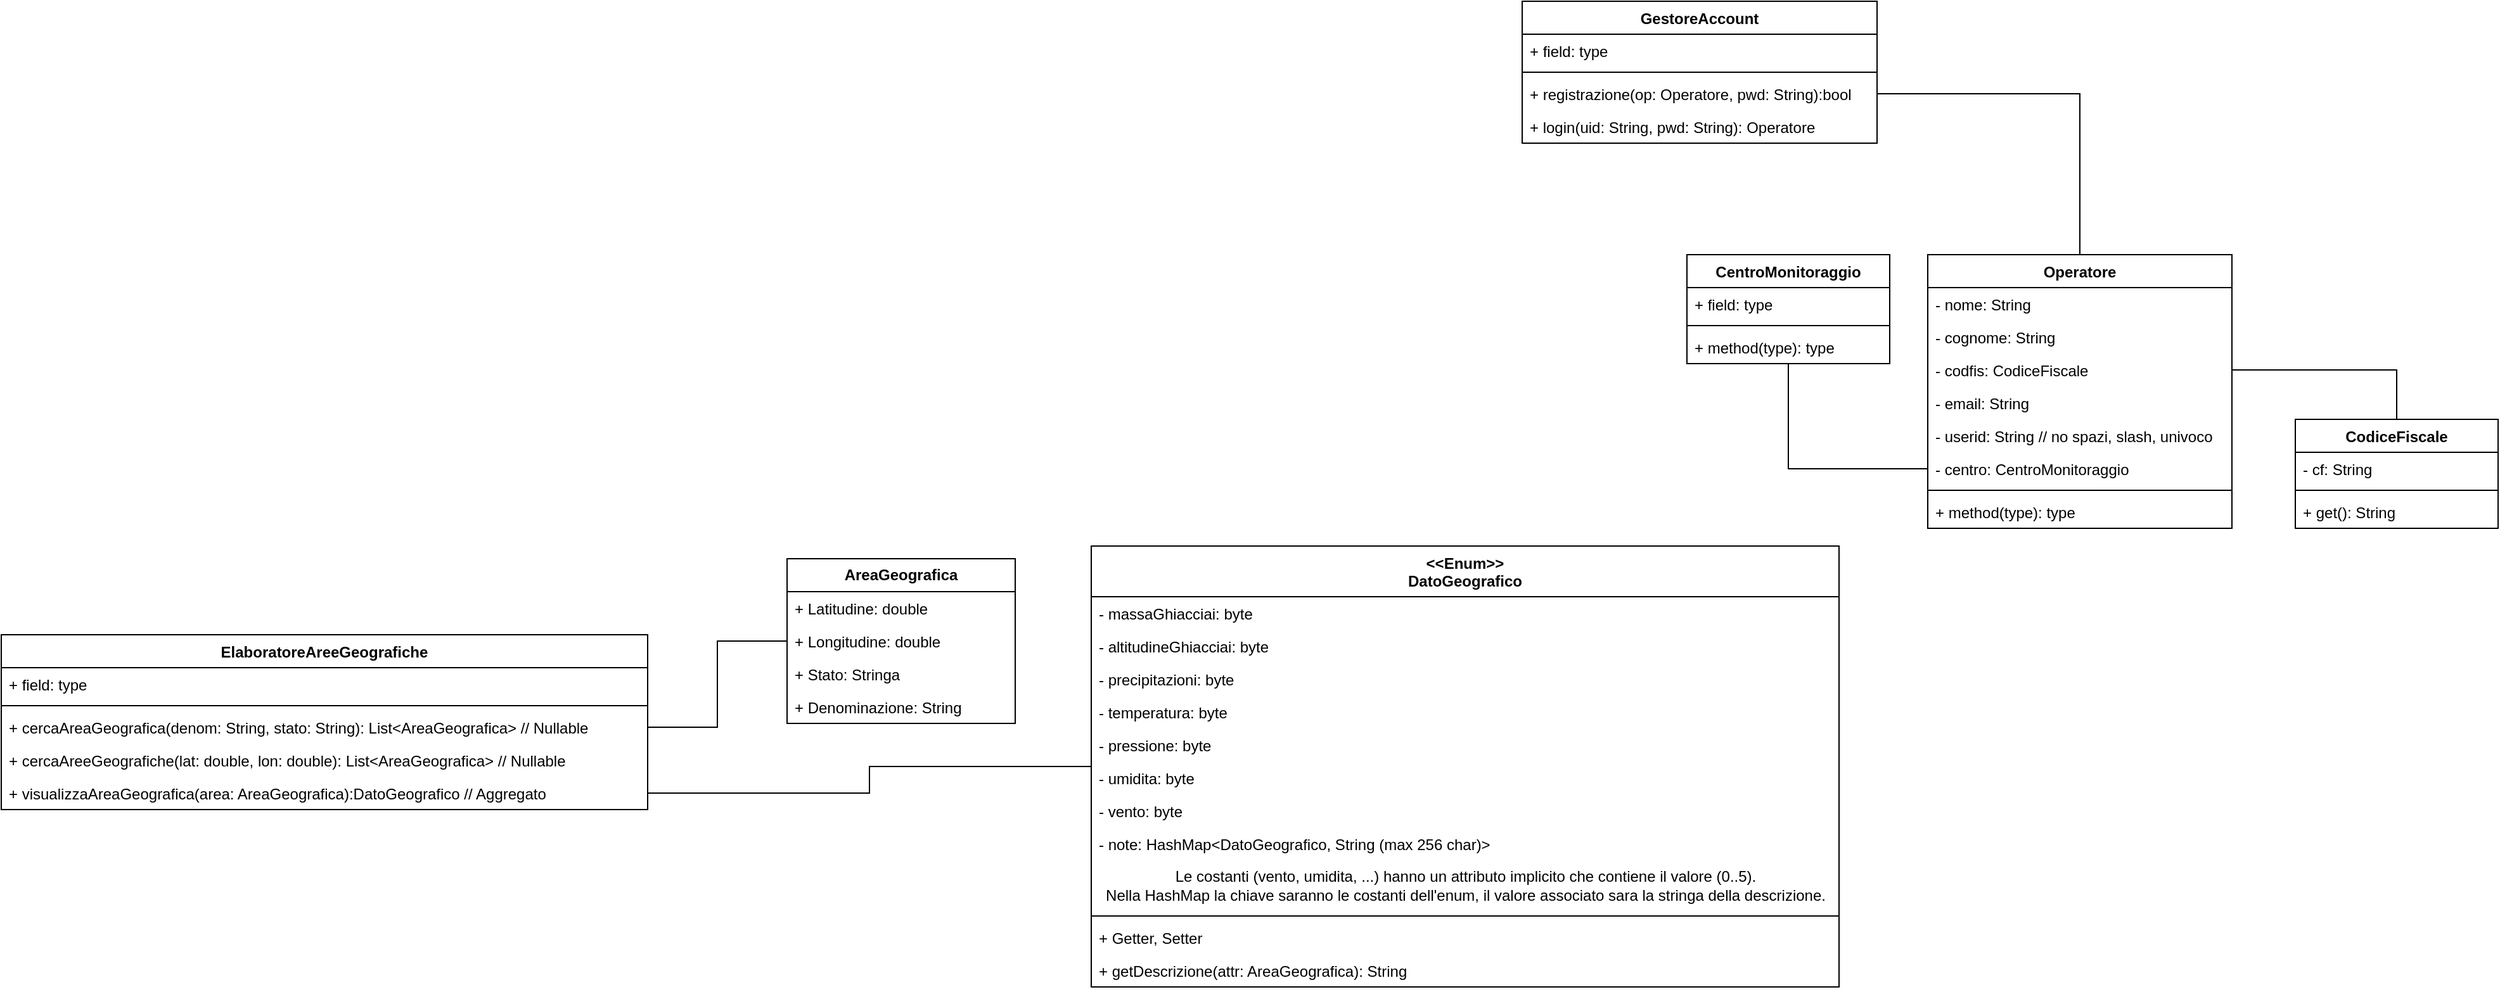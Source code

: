 <mxfile version="21.1.2" type="github">
  <diagram name="Page-1" id="AGUhUu6FTL9pFBDofL-d">
    <mxGraphModel dx="2634" dy="1613" grid="1" gridSize="10" guides="1" tooltips="1" connect="1" arrows="1" fold="1" page="0" pageScale="1" pageWidth="827" pageHeight="1169" math="0" shadow="0">
      <root>
        <mxCell id="0" />
        <mxCell id="1" parent="0" />
        <mxCell id="JxGRCyyDZtDp2fDfsdCm-1" value="&lt;b&gt;AreaGeografica&lt;/b&gt;" style="swimlane;fontStyle=0;childLayout=stackLayout;horizontal=1;startSize=26;fillColor=none;horizontalStack=0;resizeParent=1;resizeParentMax=0;resizeLast=0;collapsible=1;marginBottom=0;whiteSpace=wrap;html=1;" parent="1" vertex="1">
          <mxGeometry x="-340" y="-160" width="180" height="130" as="geometry" />
        </mxCell>
        <mxCell id="JxGRCyyDZtDp2fDfsdCm-2" value="+ Latitudine: double" style="text;strokeColor=none;fillColor=none;align=left;verticalAlign=top;spacingLeft=4;spacingRight=4;overflow=hidden;rotatable=0;points=[[0,0.5],[1,0.5]];portConstraint=eastwest;whiteSpace=wrap;html=1;" parent="JxGRCyyDZtDp2fDfsdCm-1" vertex="1">
          <mxGeometry y="26" width="180" height="26" as="geometry" />
        </mxCell>
        <mxCell id="JxGRCyyDZtDp2fDfsdCm-3" value="+ Longitudine: double" style="text;strokeColor=none;fillColor=none;align=left;verticalAlign=top;spacingLeft=4;spacingRight=4;overflow=hidden;rotatable=0;points=[[0,0.5],[1,0.5]];portConstraint=eastwest;whiteSpace=wrap;html=1;" parent="JxGRCyyDZtDp2fDfsdCm-1" vertex="1">
          <mxGeometry y="52" width="180" height="26" as="geometry" />
        </mxCell>
        <mxCell id="JxGRCyyDZtDp2fDfsdCm-5" value="+ Stato: Stringa" style="text;strokeColor=none;fillColor=none;align=left;verticalAlign=top;spacingLeft=4;spacingRight=4;overflow=hidden;rotatable=0;points=[[0,0.5],[1,0.5]];portConstraint=eastwest;whiteSpace=wrap;html=1;" parent="JxGRCyyDZtDp2fDfsdCm-1" vertex="1">
          <mxGeometry y="78" width="180" height="26" as="geometry" />
        </mxCell>
        <mxCell id="JxGRCyyDZtDp2fDfsdCm-4" value="+ Denominazione: String" style="text;strokeColor=none;fillColor=none;align=left;verticalAlign=top;spacingLeft=4;spacingRight=4;overflow=hidden;rotatable=0;points=[[0,0.5],[1,0.5]];portConstraint=eastwest;whiteSpace=wrap;html=1;" parent="JxGRCyyDZtDp2fDfsdCm-1" vertex="1">
          <mxGeometry y="104" width="180" height="26" as="geometry" />
        </mxCell>
        <mxCell id="JxGRCyyDZtDp2fDfsdCm-11" value="ElaboratoreAreeGeografiche" style="swimlane;fontStyle=1;align=center;verticalAlign=top;childLayout=stackLayout;horizontal=1;startSize=26;horizontalStack=0;resizeParent=1;resizeParentMax=0;resizeLast=0;collapsible=1;marginBottom=0;whiteSpace=wrap;html=1;" parent="1" vertex="1">
          <mxGeometry x="-960" y="-100" width="510" height="138" as="geometry" />
        </mxCell>
        <mxCell id="JxGRCyyDZtDp2fDfsdCm-12" value="+ field: type" style="text;strokeColor=none;fillColor=none;align=left;verticalAlign=top;spacingLeft=4;spacingRight=4;overflow=hidden;rotatable=0;points=[[0,0.5],[1,0.5]];portConstraint=eastwest;whiteSpace=wrap;html=1;" parent="JxGRCyyDZtDp2fDfsdCm-11" vertex="1">
          <mxGeometry y="26" width="510" height="26" as="geometry" />
        </mxCell>
        <mxCell id="JxGRCyyDZtDp2fDfsdCm-13" value="" style="line;strokeWidth=1;fillColor=none;align=left;verticalAlign=middle;spacingTop=-1;spacingLeft=3;spacingRight=3;rotatable=0;labelPosition=right;points=[];portConstraint=eastwest;strokeColor=inherit;" parent="JxGRCyyDZtDp2fDfsdCm-11" vertex="1">
          <mxGeometry y="52" width="510" height="8" as="geometry" />
        </mxCell>
        <mxCell id="JxGRCyyDZtDp2fDfsdCm-14" value="+ cercaAreaGeografica(denom: String, stato: String): List&amp;lt;AreaGeografica&amp;gt; // Nullable" style="text;strokeColor=none;fillColor=none;align=left;verticalAlign=top;spacingLeft=4;spacingRight=4;overflow=hidden;rotatable=0;points=[[0,0.5],[1,0.5]];portConstraint=eastwest;whiteSpace=wrap;html=1;" parent="JxGRCyyDZtDp2fDfsdCm-11" vertex="1">
          <mxGeometry y="60" width="510" height="26" as="geometry" />
        </mxCell>
        <mxCell id="JxGRCyyDZtDp2fDfsdCm-19" value="+ cercaAreeGeografiche(lat: double, lon: double): List&amp;lt;AreaGeografica&amp;gt; // Nullable" style="text;strokeColor=none;fillColor=none;align=left;verticalAlign=top;spacingLeft=4;spacingRight=4;overflow=hidden;rotatable=0;points=[[0,0.5],[1,0.5]];portConstraint=eastwest;whiteSpace=wrap;html=1;" parent="JxGRCyyDZtDp2fDfsdCm-11" vertex="1">
          <mxGeometry y="86" width="510" height="26" as="geometry" />
        </mxCell>
        <mxCell id="JxGRCyyDZtDp2fDfsdCm-20" value="+ visualizzaAreaGeografica(area: AreaGeografica):DatoGeografico // Aggregato" style="text;strokeColor=none;fillColor=none;align=left;verticalAlign=top;spacingLeft=4;spacingRight=4;overflow=hidden;rotatable=0;points=[[0,0.5],[1,0.5]];portConstraint=eastwest;whiteSpace=wrap;html=1;" parent="JxGRCyyDZtDp2fDfsdCm-11" vertex="1">
          <mxGeometry y="112" width="510" height="26" as="geometry" />
        </mxCell>
        <mxCell id="JxGRCyyDZtDp2fDfsdCm-25" value="&amp;lt;&amp;lt;Enum&amp;gt;&amp;gt;&lt;br&gt;&lt;div&gt;DatoGeografico&lt;/div&gt;" style="swimlane;fontStyle=1;align=center;verticalAlign=top;childLayout=stackLayout;horizontal=1;startSize=40;horizontalStack=0;resizeParent=1;resizeParentMax=0;resizeLast=0;collapsible=1;marginBottom=0;whiteSpace=wrap;html=1;" parent="1" vertex="1">
          <mxGeometry x="-100" y="-170" width="590" height="348" as="geometry" />
        </mxCell>
        <mxCell id="JxGRCyyDZtDp2fDfsdCm-34" value="&lt;div&gt;- massaGhiacciai: byte&lt;/div&gt;" style="text;strokeColor=none;fillColor=none;align=left;verticalAlign=top;spacingLeft=4;spacingRight=4;overflow=hidden;rotatable=0;points=[[0,0.5],[1,0.5]];portConstraint=eastwest;whiteSpace=wrap;html=1;" parent="JxGRCyyDZtDp2fDfsdCm-25" vertex="1">
          <mxGeometry y="40" width="590" height="26" as="geometry" />
        </mxCell>
        <mxCell id="JxGRCyyDZtDp2fDfsdCm-33" value="- altitudineGhiacciai: byte" style="text;strokeColor=none;fillColor=none;align=left;verticalAlign=top;spacingLeft=4;spacingRight=4;overflow=hidden;rotatable=0;points=[[0,0.5],[1,0.5]];portConstraint=eastwest;whiteSpace=wrap;html=1;" parent="JxGRCyyDZtDp2fDfsdCm-25" vertex="1">
          <mxGeometry y="66" width="590" height="26" as="geometry" />
        </mxCell>
        <mxCell id="JxGRCyyDZtDp2fDfsdCm-32" value="- precipitazioni: byte" style="text;strokeColor=none;fillColor=none;align=left;verticalAlign=top;spacingLeft=4;spacingRight=4;overflow=hidden;rotatable=0;points=[[0,0.5],[1,0.5]];portConstraint=eastwest;whiteSpace=wrap;html=1;" parent="JxGRCyyDZtDp2fDfsdCm-25" vertex="1">
          <mxGeometry y="92" width="590" height="26" as="geometry" />
        </mxCell>
        <mxCell id="JxGRCyyDZtDp2fDfsdCm-30" value="- temperatura: byte" style="text;strokeColor=none;fillColor=none;align=left;verticalAlign=top;spacingLeft=4;spacingRight=4;overflow=hidden;rotatable=0;points=[[0,0.5],[1,0.5]];portConstraint=eastwest;whiteSpace=wrap;html=1;" parent="JxGRCyyDZtDp2fDfsdCm-25" vertex="1">
          <mxGeometry y="118" width="590" height="26" as="geometry" />
        </mxCell>
        <mxCell id="JxGRCyyDZtDp2fDfsdCm-31" value="- pressione: byte" style="text;strokeColor=none;fillColor=none;align=left;verticalAlign=top;spacingLeft=4;spacingRight=4;overflow=hidden;rotatable=0;points=[[0,0.5],[1,0.5]];portConstraint=eastwest;whiteSpace=wrap;html=1;" parent="JxGRCyyDZtDp2fDfsdCm-25" vertex="1">
          <mxGeometry y="144" width="590" height="26" as="geometry" />
        </mxCell>
        <mxCell id="JxGRCyyDZtDp2fDfsdCm-29" value="- umidita: byte" style="text;strokeColor=none;fillColor=none;align=left;verticalAlign=top;spacingLeft=4;spacingRight=4;overflow=hidden;rotatable=0;points=[[0,0.5],[1,0.5]];portConstraint=eastwest;whiteSpace=wrap;html=1;" parent="JxGRCyyDZtDp2fDfsdCm-25" vertex="1">
          <mxGeometry y="170" width="590" height="26" as="geometry" />
        </mxCell>
        <mxCell id="JxGRCyyDZtDp2fDfsdCm-26" value="- vento: byte" style="text;strokeColor=none;fillColor=none;align=left;verticalAlign=top;spacingLeft=4;spacingRight=4;overflow=hidden;rotatable=0;points=[[0,0.5],[1,0.5]];portConstraint=eastwest;whiteSpace=wrap;html=1;" parent="JxGRCyyDZtDp2fDfsdCm-25" vertex="1">
          <mxGeometry y="196" width="590" height="26" as="geometry" />
        </mxCell>
        <mxCell id="JxGRCyyDZtDp2fDfsdCm-37" value="- note: HashMap&amp;lt;DatoGeografico, String (max 256 char)&amp;gt;" style="text;strokeColor=none;fillColor=none;align=left;verticalAlign=top;spacingLeft=4;spacingRight=4;overflow=hidden;rotatable=0;points=[[0,0.5],[1,0.5]];portConstraint=eastwest;whiteSpace=wrap;html=1;" parent="JxGRCyyDZtDp2fDfsdCm-25" vertex="1">
          <mxGeometry y="222" width="590" height="26" as="geometry" />
        </mxCell>
        <mxCell id="CR_k1ErsiSNvkhVKo7Lu-2" value="&lt;div&gt;Le costanti (vento, umidita, ...) hanno un attributo implicito che contiene il valore (0..5).&lt;/div&gt;&lt;div&gt;Nella HashMap la chiave saranno le costanti dell&#39;enum, il valore associato sara la stringa della descrizione.&lt;br&gt;&lt;/div&gt;" style="text;html=1;align=center;verticalAlign=middle;resizable=0;points=[];autosize=1;strokeColor=none;fillColor=none;" vertex="1" parent="JxGRCyyDZtDp2fDfsdCm-25">
          <mxGeometry y="248" width="590" height="40" as="geometry" />
        </mxCell>
        <mxCell id="JxGRCyyDZtDp2fDfsdCm-27" value="" style="line;strokeWidth=1;fillColor=none;align=left;verticalAlign=middle;spacingTop=-1;spacingLeft=3;spacingRight=3;rotatable=0;labelPosition=right;points=[];portConstraint=eastwest;strokeColor=inherit;" parent="JxGRCyyDZtDp2fDfsdCm-25" vertex="1">
          <mxGeometry y="288" width="590" height="8" as="geometry" />
        </mxCell>
        <mxCell id="JxGRCyyDZtDp2fDfsdCm-28" value="+ Getter, Setter" style="text;strokeColor=none;fillColor=none;align=left;verticalAlign=top;spacingLeft=4;spacingRight=4;overflow=hidden;rotatable=0;points=[[0,0.5],[1,0.5]];portConstraint=eastwest;whiteSpace=wrap;html=1;" parent="JxGRCyyDZtDp2fDfsdCm-25" vertex="1">
          <mxGeometry y="296" width="590" height="26" as="geometry" />
        </mxCell>
        <mxCell id="JxGRCyyDZtDp2fDfsdCm-38" value="+ getDescrizione(attr: AreaGeografica): String" style="text;strokeColor=none;fillColor=none;align=left;verticalAlign=top;spacingLeft=4;spacingRight=4;overflow=hidden;rotatable=0;points=[[0,0.5],[1,0.5]];portConstraint=eastwest;whiteSpace=wrap;html=1;" parent="JxGRCyyDZtDp2fDfsdCm-25" vertex="1">
          <mxGeometry y="322" width="590" height="26" as="geometry" />
        </mxCell>
        <mxCell id="CR_k1ErsiSNvkhVKo7Lu-3" value="Operatore" style="swimlane;fontStyle=1;align=center;verticalAlign=top;childLayout=stackLayout;horizontal=1;startSize=26;horizontalStack=0;resizeParent=1;resizeParentMax=0;resizeLast=0;collapsible=1;marginBottom=0;whiteSpace=wrap;html=1;" vertex="1" parent="1">
          <mxGeometry x="560" y="-400" width="240" height="216" as="geometry" />
        </mxCell>
        <mxCell id="CR_k1ErsiSNvkhVKo7Lu-4" value="- nome: String" style="text;strokeColor=none;fillColor=none;align=left;verticalAlign=top;spacingLeft=4;spacingRight=4;overflow=hidden;rotatable=0;points=[[0,0.5],[1,0.5]];portConstraint=eastwest;whiteSpace=wrap;html=1;" vertex="1" parent="CR_k1ErsiSNvkhVKo7Lu-3">
          <mxGeometry y="26" width="240" height="26" as="geometry" />
        </mxCell>
        <mxCell id="CR_k1ErsiSNvkhVKo7Lu-7" value="- cognome: String" style="text;strokeColor=none;fillColor=none;align=left;verticalAlign=top;spacingLeft=4;spacingRight=4;overflow=hidden;rotatable=0;points=[[0,0.5],[1,0.5]];portConstraint=eastwest;whiteSpace=wrap;html=1;" vertex="1" parent="CR_k1ErsiSNvkhVKo7Lu-3">
          <mxGeometry y="52" width="240" height="26" as="geometry" />
        </mxCell>
        <mxCell id="CR_k1ErsiSNvkhVKo7Lu-8" value="- codfis: CodiceFiscale" style="text;strokeColor=none;fillColor=none;align=left;verticalAlign=top;spacingLeft=4;spacingRight=4;overflow=hidden;rotatable=0;points=[[0,0.5],[1,0.5]];portConstraint=eastwest;whiteSpace=wrap;html=1;" vertex="1" parent="CR_k1ErsiSNvkhVKo7Lu-3">
          <mxGeometry y="78" width="240" height="26" as="geometry" />
        </mxCell>
        <mxCell id="CR_k1ErsiSNvkhVKo7Lu-13" value="&lt;div&gt;- email: String&lt;/div&gt;" style="text;strokeColor=none;fillColor=none;align=left;verticalAlign=top;spacingLeft=4;spacingRight=4;overflow=hidden;rotatable=0;points=[[0,0.5],[1,0.5]];portConstraint=eastwest;whiteSpace=wrap;html=1;" vertex="1" parent="CR_k1ErsiSNvkhVKo7Lu-3">
          <mxGeometry y="104" width="240" height="26" as="geometry" />
        </mxCell>
        <mxCell id="CR_k1ErsiSNvkhVKo7Lu-14" value="- userid: String // no spazi, slash, univoco" style="text;strokeColor=none;fillColor=none;align=left;verticalAlign=top;spacingLeft=4;spacingRight=4;overflow=hidden;rotatable=0;points=[[0,0.5],[1,0.5]];portConstraint=eastwest;whiteSpace=wrap;html=1;" vertex="1" parent="CR_k1ErsiSNvkhVKo7Lu-3">
          <mxGeometry y="130" width="240" height="26" as="geometry" />
        </mxCell>
        <mxCell id="CR_k1ErsiSNvkhVKo7Lu-15" value="- centro: CentroMonitoraggio" style="text;strokeColor=none;fillColor=none;align=left;verticalAlign=top;spacingLeft=4;spacingRight=4;overflow=hidden;rotatable=0;points=[[0,0.5],[1,0.5]];portConstraint=eastwest;whiteSpace=wrap;html=1;" vertex="1" parent="CR_k1ErsiSNvkhVKo7Lu-3">
          <mxGeometry y="156" width="240" height="26" as="geometry" />
        </mxCell>
        <mxCell id="CR_k1ErsiSNvkhVKo7Lu-5" value="" style="line;strokeWidth=1;fillColor=none;align=left;verticalAlign=middle;spacingTop=-1;spacingLeft=3;spacingRight=3;rotatable=0;labelPosition=right;points=[];portConstraint=eastwest;strokeColor=inherit;" vertex="1" parent="CR_k1ErsiSNvkhVKo7Lu-3">
          <mxGeometry y="182" width="240" height="8" as="geometry" />
        </mxCell>
        <mxCell id="CR_k1ErsiSNvkhVKo7Lu-6" value="+ method(type): type" style="text;strokeColor=none;fillColor=none;align=left;verticalAlign=top;spacingLeft=4;spacingRight=4;overflow=hidden;rotatable=0;points=[[0,0.5],[1,0.5]];portConstraint=eastwest;whiteSpace=wrap;html=1;" vertex="1" parent="CR_k1ErsiSNvkhVKo7Lu-3">
          <mxGeometry y="190" width="240" height="26" as="geometry" />
        </mxCell>
        <mxCell id="CR_k1ErsiSNvkhVKo7Lu-9" value="CodiceFiscale" style="swimlane;fontStyle=1;align=center;verticalAlign=top;childLayout=stackLayout;horizontal=1;startSize=26;horizontalStack=0;resizeParent=1;resizeParentMax=0;resizeLast=0;collapsible=1;marginBottom=0;whiteSpace=wrap;html=1;" vertex="1" parent="1">
          <mxGeometry x="850" y="-270" width="160" height="86" as="geometry" />
        </mxCell>
        <mxCell id="CR_k1ErsiSNvkhVKo7Lu-10" value="- cf: String" style="text;strokeColor=none;fillColor=none;align=left;verticalAlign=top;spacingLeft=4;spacingRight=4;overflow=hidden;rotatable=0;points=[[0,0.5],[1,0.5]];portConstraint=eastwest;whiteSpace=wrap;html=1;" vertex="1" parent="CR_k1ErsiSNvkhVKo7Lu-9">
          <mxGeometry y="26" width="160" height="26" as="geometry" />
        </mxCell>
        <mxCell id="CR_k1ErsiSNvkhVKo7Lu-11" value="" style="line;strokeWidth=1;fillColor=none;align=left;verticalAlign=middle;spacingTop=-1;spacingLeft=3;spacingRight=3;rotatable=0;labelPosition=right;points=[];portConstraint=eastwest;strokeColor=inherit;" vertex="1" parent="CR_k1ErsiSNvkhVKo7Lu-9">
          <mxGeometry y="52" width="160" height="8" as="geometry" />
        </mxCell>
        <mxCell id="CR_k1ErsiSNvkhVKo7Lu-12" value="+ get(): String" style="text;strokeColor=none;fillColor=none;align=left;verticalAlign=top;spacingLeft=4;spacingRight=4;overflow=hidden;rotatable=0;points=[[0,0.5],[1,0.5]];portConstraint=eastwest;whiteSpace=wrap;html=1;" vertex="1" parent="CR_k1ErsiSNvkhVKo7Lu-9">
          <mxGeometry y="60" width="160" height="26" as="geometry" />
        </mxCell>
        <mxCell id="CR_k1ErsiSNvkhVKo7Lu-16" value="GestoreAccount" style="swimlane;fontStyle=1;align=center;verticalAlign=top;childLayout=stackLayout;horizontal=1;startSize=26;horizontalStack=0;resizeParent=1;resizeParentMax=0;resizeLast=0;collapsible=1;marginBottom=0;whiteSpace=wrap;html=1;" vertex="1" parent="1">
          <mxGeometry x="240" y="-600" width="280" height="112" as="geometry" />
        </mxCell>
        <mxCell id="CR_k1ErsiSNvkhVKo7Lu-17" value="+ field: type" style="text;strokeColor=none;fillColor=none;align=left;verticalAlign=top;spacingLeft=4;spacingRight=4;overflow=hidden;rotatable=0;points=[[0,0.5],[1,0.5]];portConstraint=eastwest;whiteSpace=wrap;html=1;" vertex="1" parent="CR_k1ErsiSNvkhVKo7Lu-16">
          <mxGeometry y="26" width="280" height="26" as="geometry" />
        </mxCell>
        <mxCell id="CR_k1ErsiSNvkhVKo7Lu-18" value="" style="line;strokeWidth=1;fillColor=none;align=left;verticalAlign=middle;spacingTop=-1;spacingLeft=3;spacingRight=3;rotatable=0;labelPosition=right;points=[];portConstraint=eastwest;strokeColor=inherit;" vertex="1" parent="CR_k1ErsiSNvkhVKo7Lu-16">
          <mxGeometry y="52" width="280" height="8" as="geometry" />
        </mxCell>
        <mxCell id="CR_k1ErsiSNvkhVKo7Lu-19" value="+ registrazione(op: Operatore, pwd: String):bool" style="text;strokeColor=none;fillColor=none;align=left;verticalAlign=top;spacingLeft=4;spacingRight=4;overflow=hidden;rotatable=0;points=[[0,0.5],[1,0.5]];portConstraint=eastwest;whiteSpace=wrap;html=1;" vertex="1" parent="CR_k1ErsiSNvkhVKo7Lu-16">
          <mxGeometry y="60" width="280" height="26" as="geometry" />
        </mxCell>
        <mxCell id="CR_k1ErsiSNvkhVKo7Lu-25" value="+ login(uid: String, pwd: String): Operatore" style="text;strokeColor=none;fillColor=none;align=left;verticalAlign=top;spacingLeft=4;spacingRight=4;overflow=hidden;rotatable=0;points=[[0,0.5],[1,0.5]];portConstraint=eastwest;whiteSpace=wrap;html=1;" vertex="1" parent="CR_k1ErsiSNvkhVKo7Lu-16">
          <mxGeometry y="86" width="280" height="26" as="geometry" />
        </mxCell>
        <mxCell id="CR_k1ErsiSNvkhVKo7Lu-20" value="CentroMonitoraggio" style="swimlane;fontStyle=1;align=center;verticalAlign=top;childLayout=stackLayout;horizontal=1;startSize=26;horizontalStack=0;resizeParent=1;resizeParentMax=0;resizeLast=0;collapsible=1;marginBottom=0;whiteSpace=wrap;html=1;" vertex="1" parent="1">
          <mxGeometry x="370" y="-400" width="160" height="86" as="geometry" />
        </mxCell>
        <mxCell id="CR_k1ErsiSNvkhVKo7Lu-21" value="+ field: type" style="text;strokeColor=none;fillColor=none;align=left;verticalAlign=top;spacingLeft=4;spacingRight=4;overflow=hidden;rotatable=0;points=[[0,0.5],[1,0.5]];portConstraint=eastwest;whiteSpace=wrap;html=1;" vertex="1" parent="CR_k1ErsiSNvkhVKo7Lu-20">
          <mxGeometry y="26" width="160" height="26" as="geometry" />
        </mxCell>
        <mxCell id="CR_k1ErsiSNvkhVKo7Lu-22" value="" style="line;strokeWidth=1;fillColor=none;align=left;verticalAlign=middle;spacingTop=-1;spacingLeft=3;spacingRight=3;rotatable=0;labelPosition=right;points=[];portConstraint=eastwest;strokeColor=inherit;" vertex="1" parent="CR_k1ErsiSNvkhVKo7Lu-20">
          <mxGeometry y="52" width="160" height="8" as="geometry" />
        </mxCell>
        <mxCell id="CR_k1ErsiSNvkhVKo7Lu-23" value="+ method(type): type" style="text;strokeColor=none;fillColor=none;align=left;verticalAlign=top;spacingLeft=4;spacingRight=4;overflow=hidden;rotatable=0;points=[[0,0.5],[1,0.5]];portConstraint=eastwest;whiteSpace=wrap;html=1;" vertex="1" parent="CR_k1ErsiSNvkhVKo7Lu-20">
          <mxGeometry y="60" width="160" height="26" as="geometry" />
        </mxCell>
        <mxCell id="CR_k1ErsiSNvkhVKo7Lu-24" style="edgeStyle=orthogonalEdgeStyle;rounded=0;orthogonalLoop=1;jettySize=auto;html=1;endArrow=none;endFill=0;" edge="1" parent="1" source="CR_k1ErsiSNvkhVKo7Lu-8" target="CR_k1ErsiSNvkhVKo7Lu-9">
          <mxGeometry relative="1" as="geometry" />
        </mxCell>
        <mxCell id="CR_k1ErsiSNvkhVKo7Lu-26" style="edgeStyle=orthogonalEdgeStyle;rounded=0;orthogonalLoop=1;jettySize=auto;html=1;endArrow=none;endFill=0;" edge="1" parent="1" source="JxGRCyyDZtDp2fDfsdCm-20" target="JxGRCyyDZtDp2fDfsdCm-25">
          <mxGeometry relative="1" as="geometry" />
        </mxCell>
        <mxCell id="CR_k1ErsiSNvkhVKo7Lu-27" style="edgeStyle=orthogonalEdgeStyle;rounded=0;orthogonalLoop=1;jettySize=auto;html=1;strokeColor=default;endArrow=none;endFill=0;" edge="1" parent="1" source="CR_k1ErsiSNvkhVKo7Lu-15" target="CR_k1ErsiSNvkhVKo7Lu-20">
          <mxGeometry relative="1" as="geometry" />
        </mxCell>
        <mxCell id="CR_k1ErsiSNvkhVKo7Lu-28" style="edgeStyle=orthogonalEdgeStyle;rounded=0;orthogonalLoop=1;jettySize=auto;html=1;endArrow=none;endFill=0;" edge="1" parent="1" source="JxGRCyyDZtDp2fDfsdCm-14" target="JxGRCyyDZtDp2fDfsdCm-1">
          <mxGeometry relative="1" as="geometry" />
        </mxCell>
        <mxCell id="CR_k1ErsiSNvkhVKo7Lu-38" style="edgeStyle=orthogonalEdgeStyle;rounded=0;orthogonalLoop=1;jettySize=auto;html=1;endArrow=none;endFill=0;" edge="1" parent="1" source="CR_k1ErsiSNvkhVKo7Lu-19" target="CR_k1ErsiSNvkhVKo7Lu-3">
          <mxGeometry relative="1" as="geometry" />
        </mxCell>
      </root>
    </mxGraphModel>
  </diagram>
</mxfile>
